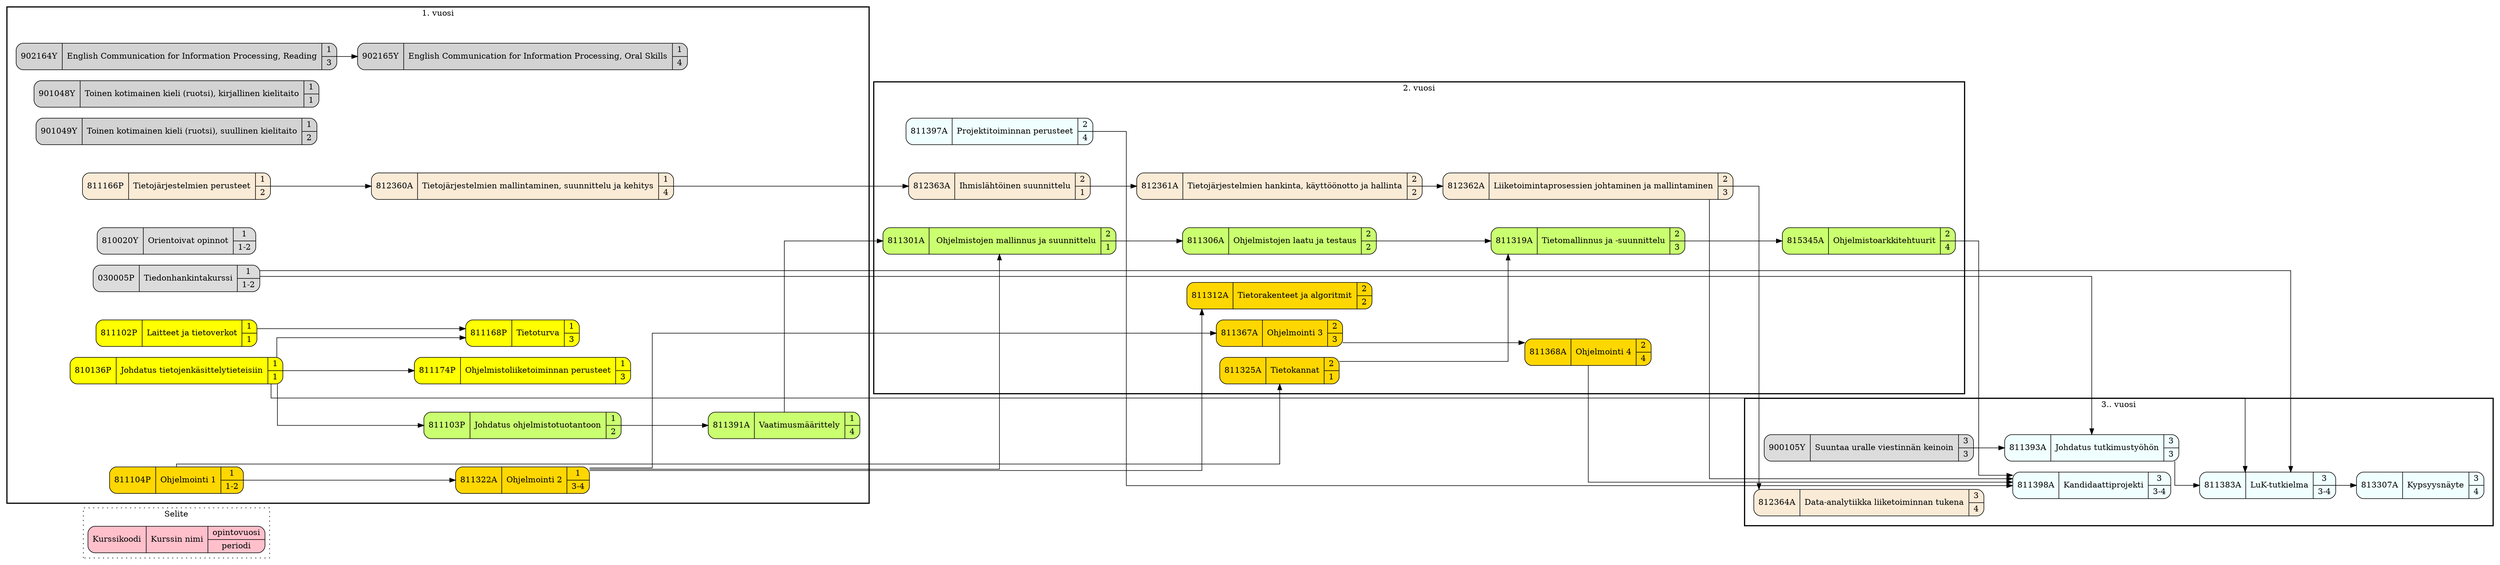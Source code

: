 // (c) Antti Juustila 2020. INTERACT Research Group, University of Oulu, Finland.
// Licensed under MIT
strict digraph TOLLuK {
   splines= ortho;
   rankdir = LR;
   node [shape=record, style="rounded,filled"]
   
   subgraph cluster_Legend {
      graph[style=dotted]
      label="Selite"
      node [fillcolor=pink]
      legend [label="{ Kurssikoodi | Kurssin nimi | { opintovuosi | periodi } }"]
      URL="https://opas.peppi.oulu.fi/fi/ohjelma/12350" # URL linkable in SVG and some other formats.
   } 

   subgraph cluster_year_1 {
      label="1. vuosi"
      graph[style=bold]
      
      subgraph cluster_lang {
         label="Kieliopinnot"
         graph[style=invis]
         c902164Y [label="{ 902164Y | English Communication for Information Processing, Reading | { 1 | 3 } }"]
         c902165Y [label="{ 902165Y | English Communication for Information Processing, Oral Skills | { 1 | 4 } }"]
         c901048Y [label="{ 901048Y | Toinen kotimainen kieli (ruotsi), kirjallinen kielitaito | { 1 | 1 } }"]
         c901049Y [label="{ 901049Y | Toinen kotimainen kieli (ruotsi), suullinen kielitaito  | { 1 | 2 } }"]

         c902164Y -> c902165Y
      }

      subgraph cluster_general {
         label="Yleiset opinnot"
         graph[style=invis]
         node [fillcolor=gainsboro]

         c810020Y [label="{ 810020Y | Orientoivat opinnot | { 1 | 1-2 } }"]
         c030005P [label="{ 030005P | Tiedonhankintakurssi | { 1 | 1-2 } }"]
      }

      subgraph cluster_intro {
         graph[style=invis]
         label="Johdanto"
         node [fillcolor=yellow]
         c810136P [label="{ 810136P | Johdatus tietojenkäsittelytieteisiin | { 1 | 1 } }"]
         c811168P [label="{ 811168P | Tietoturva | { 1 | 3 } }"]
         c811174P [label="{ 811174P | Ohjelmistoliiketoiminnan perusteet | { 1 | 3 } }"]
         c811102P [label="{ 811102P | Laitteet ja tietoverkot | { 1 | 1 } }"]
      }

      subgraph cluster_programming {
         graph[style=invis]
         label="Ohjelmointi"
         node [fillcolor=gold1]
         c811104P [label="{ 811104P | Ohjelmointi 1 | { 1 | 1-2 } }"]
         c811322A [label="{ 811322A | Ohjelmointi 2 | { 1 | 3-4 } }"]
      }

      subgraph cluster_sweng {
         graph[style=invis]
         label="Ohjelmistokehitys"
         node [fillcolor=darkolivegreen1]
         c811103P [label="{ 811103P | Johdatus ohjelmistotuotantoon | { 1 | 2 } }"]
         c811391A [label="{ 811391A | Vaatimusmäärittely | { 1 | 4 } }"]

         c810136P -> c811103P
      } 

      subgraph cluster_humanorg {
         graph[style=invis]
         label="Ihminen ja organisaatio"
         node [fillcolor=antiquewhite]
         c811166P [label="{ 811166P | Tietojärjestelmien perusteet | { 1 |2 } }"]
         c812360A [label="{ 812360A | Tietojärjestelmien mallintaminen, suunnittelu ja kehitys | { 1 | 4 } }"]
      } 

      c810136P -> c811168P
      c811102P -> c811168P
      c810136P -> c811174P

      c811103P -> c811391A
      c811166P -> c812360A
   }

   subgraph cluster_year_2 {
      label="2. vuosi"
      graph[style=bold]

      subgraph cluster_programming {
         graph[style=invis]
         label="Ohjelmointi"
         node [fillcolor=gold1]
         c811325A [label="{ 811325A | Tietokannat | { 2 | 1 } }"]
         c811312A [label="{ 811312A | Tietorakenteet ja algoritmit | { 2 | 2 } }"]
         c811367A [label="{ 811367A | Ohjelmointi 3 | { 2 | 3 } }"]
         c811368A [label="{ 811368A | Ohjelmointi 4 | { 2 | 4 } }"]

         c811104P -> c811322A
         c811322A -> c811367A
         c811367A -> c811368A
         c811322A -> c811312A
         c811104P -> c811325A
      }

      subgraph cluster_sweng {
         graph[style=invis]
         label="Ohjelmistokehitys"
         node [fillcolor=darkolivegreen1]
         c811301A [label="{ 811301A | Ohjelmistojen mallinnus ja suunnittelu | { 2 | 1 } }"]
         c811306A [label="{ 811306A | Ohjelmistojen laatu ja testaus | { 2 | 2 } }"]
         c811319A [label="{ 811319A | Tietomallinnus ja -suunnittelu | { 2 | 3 } }"]
         c815345A [label="{ 815345A | Ohjelmistoarkkitehtuurit | { 2 | 4 } }"]
      
         c811391A -> c811301A
         c811322A -> c811301A
         c811301A -> c811306A
         c811306A -> c811319A
         c811325A -> c811319A
         c811319A -> c815345A
      } 

      subgraph cluster_humanorg {
         graph[style=invis]
         label="Ihminen ja organisaatio"
         node [fillcolor=antiquewhite]
         c812363A [label="{ 812363A | Ihmislähtöinen suunnittelu | { 2 | 1 } }"]
         c812361A [label="{ 812361A | Tietojärjestelmien hankinta, käyttöönotto ja hallinta | { 2 | 2 } }"]
         c812362A [label="{ 812362A | Liiketoimintaprosessien johtaminen ja mallintaminen | { 2 | 3 } }"]
         c812360A -> c812363A
         c812363A -> c812361A
         c812361A -> c812362A
      } 

      subgraph cluster_capstone {
         graph[style=invis]
         label="Huipennus"
         node [fillcolor=azure]
         c811397A [label="{ 811397A | Projektitoiminnan perusteet | { 2 | 4 } }"]
      }

   } 


   subgraph cluster_year_3 {
      label="3.. vuosi"
      graph[style=bold]

      subgraph cluster_general {
         label="Yleiset opinnot"
         graph[style=invis]
         node [fillcolor=gainsboro]
         c900105Y [label="{ 900105Y | Suuntaa uralle viestinnän keinoin | { 3 | 3 } }"]
      }

      subgraph cluster_humanorg {
         graph[style=invis]
         label="Ihminen ja organisaatio"
         node [fillcolor=antiquewhite]
         c812364A [label="{ 812364A | Data-analytiikka liiketoiminnan tukena | { 3 | 4 } }"]      

         c812362A -> c812364A
      } 

      subgraph cluster_capstone {
         graph[style=invis]
         label="Huipennus"
         node [fillcolor=azure]
         c811398A [label="{ 811398A | Kandidaattiprojekti | { 3 | 3-4 } }"]
         c811393A [label="{ 811393A | Johdatus tutkimustyöhön | { 3 | 3 } }"]
         c811383A [label="{ 811383A | LuK-tutkielma | { 3 | 3-4 } }"]
         c813307A [label="{ 813307A | Kypsyysnäyte | { 3 | 4 } }"]

         c030005P -> c811393A
         c030005P -> c811383A
         c811393A -> c811383A
         c810136P -> c811383A
         c811383A -> c813307A
      }

      c900105Y -> c811393A
   } 

         
   c811397A -> c811398A
   c815345A -> c811398A
   c811368A -> c811398A
   c812362A -> c811398A
}
